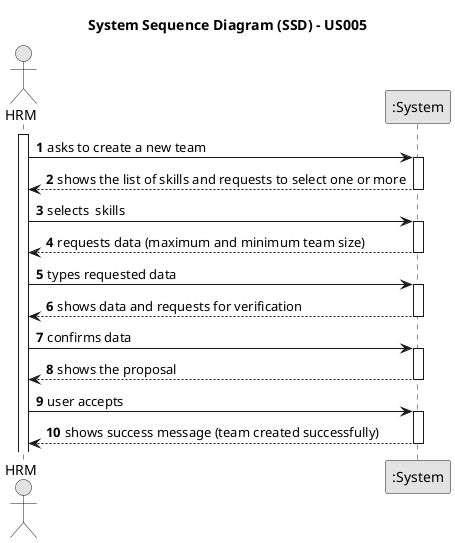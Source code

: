 @startuml
skinparam monochrome true
skinparam packageStyle rectangle
skinparam shadowing false

title System Sequence Diagram (SSD) - US005

autonumber

actor "HRM" as HRM
participant ":System" as System

activate HRM

    HRM -> System : asks to create a new team
    activate System

        System --> HRM : shows the list of skills and requests to select one or more
        deactivate System

    HRM -> System : selects  skills
    activate System

        System --> HRM : requests data (maximum and minimum team size)
    deactivate System

    HRM -> System : types requested data
    activate System

    System --> HRM : shows data and requests for verification
    deactivate System

        HRM -> System : confirms data
        activate System

        System --> HRM : shows the proposal
    deactivate System

    HRM -> System : user accepts
    activate System

        System --> HRM : shows success message (team created successfully)
    deactivate System


@enduml